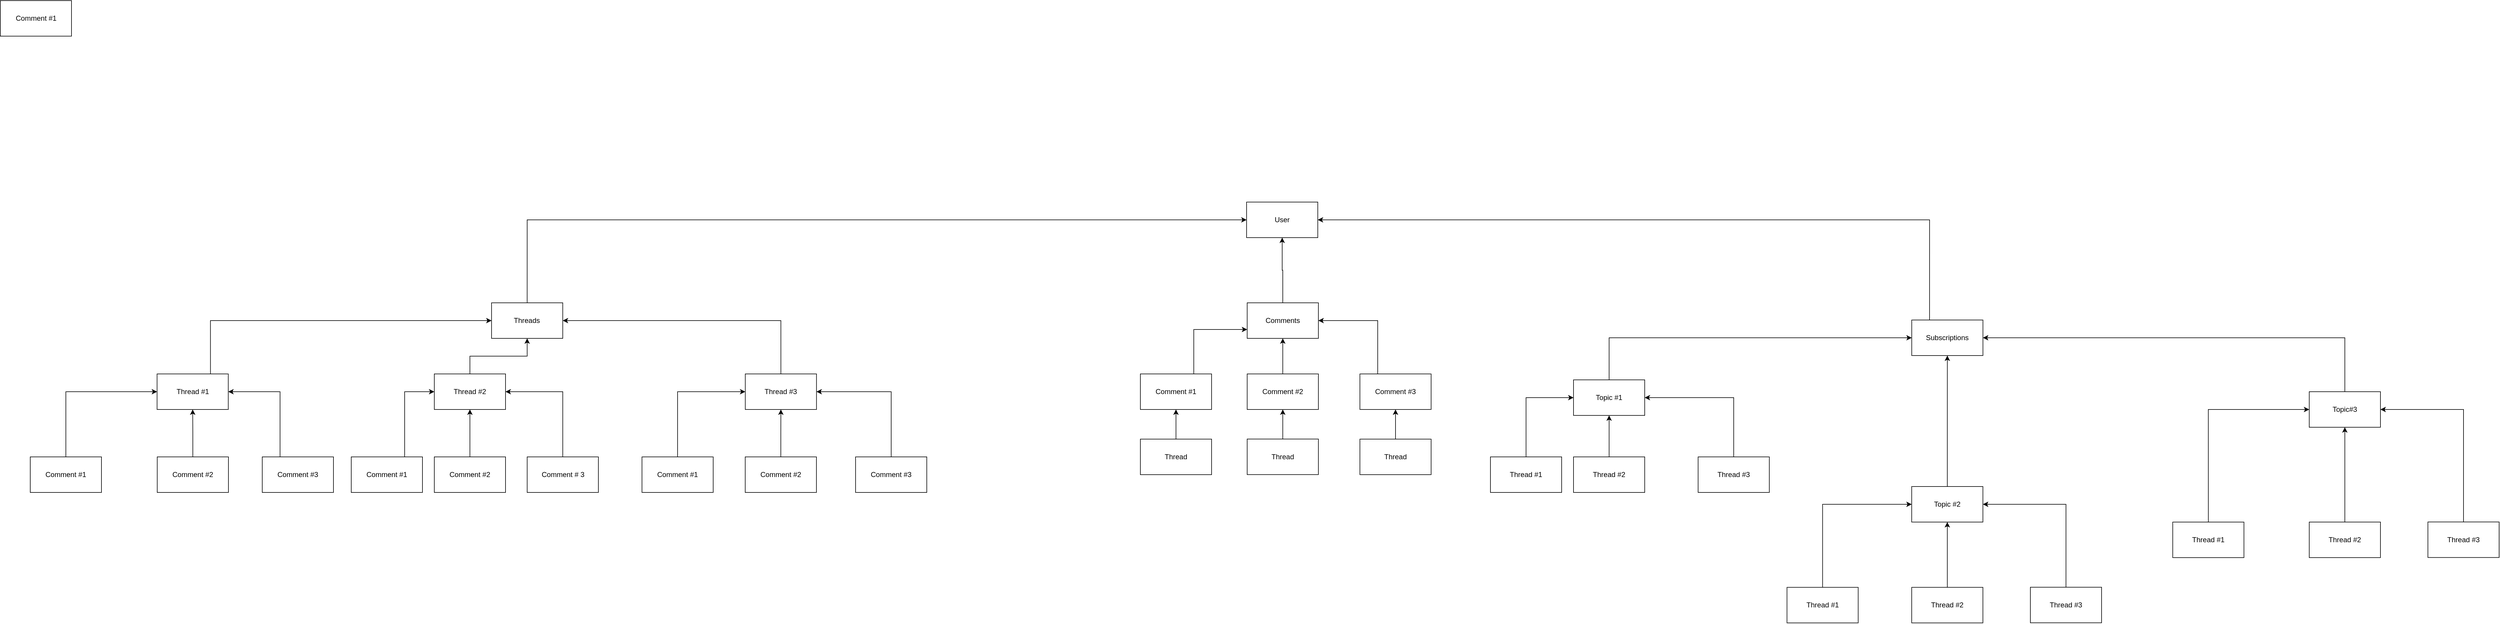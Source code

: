 <mxfile version="10.7.7" type="github"><diagram id="CmIw9wCUm-iwvjsszLo_" name="Page-1"><mxGraphModel dx="4908" dy="1214" grid="1" gridSize="10" guides="1" tooltips="1" connect="1" arrows="1" fold="1" page="1" pageScale="1" pageWidth="850" pageHeight="1100" math="0" shadow="0"><root><mxCell id="0"/><mxCell id="1" parent="0"/><mxCell id="sLZJoQx7Fa9t3pe6ELCv-38" value="Comment #1" style="rounded=0;whiteSpace=wrap;html=1;" parent="1" vertex="1"><mxGeometry x="-1820.5" y="200" width="120" height="60" as="geometry"/></mxCell><mxCell id="-YR3y0qeN1DmbpUoZhG8-1" value="User" style="rounded=0;whiteSpace=wrap;html=1;" vertex="1" parent="1"><mxGeometry x="280" y="540" width="120" height="60" as="geometry"/></mxCell><mxCell id="-YR3y0qeN1DmbpUoZhG8-2" style="edgeStyle=orthogonalEdgeStyle;rounded=0;orthogonalLoop=1;jettySize=auto;html=1;exitX=0.25;exitY=0;exitDx=0;exitDy=0;entryX=1;entryY=0.5;entryDx=0;entryDy=0;" edge="1" parent="1" source="-YR3y0qeN1DmbpUoZhG8-3" target="-YR3y0qeN1DmbpUoZhG8-1"><mxGeometry relative="1" as="geometry"/></mxCell><mxCell id="-YR3y0qeN1DmbpUoZhG8-3" value="Subscriptions" style="rounded=0;whiteSpace=wrap;html=1;" vertex="1" parent="1"><mxGeometry x="1401.059" y="739" width="120" height="60" as="geometry"/></mxCell><mxCell id="-YR3y0qeN1DmbpUoZhG8-4" style="edgeStyle=orthogonalEdgeStyle;rounded=0;orthogonalLoop=1;jettySize=auto;html=1;exitX=0.5;exitY=0;exitDx=0;exitDy=0;entryX=0;entryY=0.5;entryDx=0;entryDy=0;" edge="1" parent="1" source="-YR3y0qeN1DmbpUoZhG8-5" target="-YR3y0qeN1DmbpUoZhG8-3"><mxGeometry relative="1" as="geometry"/></mxCell><mxCell id="-YR3y0qeN1DmbpUoZhG8-5" value="Topic #1" style="rounded=0;whiteSpace=wrap;html=1;" vertex="1" parent="1"><mxGeometry x="831" y="840" width="120" height="60" as="geometry"/></mxCell><mxCell id="-YR3y0qeN1DmbpUoZhG8-6" style="edgeStyle=orthogonalEdgeStyle;rounded=0;orthogonalLoop=1;jettySize=auto;html=1;exitX=0.5;exitY=0;exitDx=0;exitDy=0;entryX=0.5;entryY=1;entryDx=0;entryDy=0;" edge="1" parent="1" source="-YR3y0qeN1DmbpUoZhG8-7" target="-YR3y0qeN1DmbpUoZhG8-3"><mxGeometry relative="1" as="geometry"/></mxCell><mxCell id="-YR3y0qeN1DmbpUoZhG8-7" value="Topic #2" style="rounded=0;whiteSpace=wrap;html=1;" vertex="1" parent="1"><mxGeometry x="1401" y="1020" width="120" height="60" as="geometry"/></mxCell><mxCell id="-YR3y0qeN1DmbpUoZhG8-8" style="edgeStyle=orthogonalEdgeStyle;rounded=0;orthogonalLoop=1;jettySize=auto;html=1;exitX=0.5;exitY=0;exitDx=0;exitDy=0;entryX=1;entryY=0.5;entryDx=0;entryDy=0;" edge="1" parent="1" source="-YR3y0qeN1DmbpUoZhG8-9" target="-YR3y0qeN1DmbpUoZhG8-3"><mxGeometry relative="1" as="geometry"/></mxCell><mxCell id="-YR3y0qeN1DmbpUoZhG8-9" value="Topic#3" style="rounded=0;whiteSpace=wrap;html=1;" vertex="1" parent="1"><mxGeometry x="2071" y="860" width="120" height="60" as="geometry"/></mxCell><mxCell id="-YR3y0qeN1DmbpUoZhG8-10" style="edgeStyle=orthogonalEdgeStyle;rounded=0;orthogonalLoop=1;jettySize=auto;html=1;exitX=0.5;exitY=0;exitDx=0;exitDy=0;entryX=0.5;entryY=1;entryDx=0;entryDy=0;" edge="1" parent="1" source="-YR3y0qeN1DmbpUoZhG8-11" target="-YR3y0qeN1DmbpUoZhG8-1"><mxGeometry relative="1" as="geometry"/></mxCell><mxCell id="-YR3y0qeN1DmbpUoZhG8-11" value="Comments&lt;br&gt;" style="rounded=0;whiteSpace=wrap;html=1;" vertex="1" parent="1"><mxGeometry x="281" y="710" width="120" height="60" as="geometry"/></mxCell><mxCell id="-YR3y0qeN1DmbpUoZhG8-12" style="edgeStyle=orthogonalEdgeStyle;rounded=0;orthogonalLoop=1;jettySize=auto;html=1;exitX=0.5;exitY=0;exitDx=0;exitDy=0;entryX=0;entryY=0.5;entryDx=0;entryDy=0;" edge="1" parent="1" source="-YR3y0qeN1DmbpUoZhG8-13" target="-YR3y0qeN1DmbpUoZhG8-1"><mxGeometry relative="1" as="geometry"/></mxCell><mxCell id="-YR3y0qeN1DmbpUoZhG8-13" value="Threads&lt;br&gt;" style="rounded=0;whiteSpace=wrap;html=1;" vertex="1" parent="1"><mxGeometry x="-992.529" y="710" width="120" height="60" as="geometry"/></mxCell><mxCell id="-YR3y0qeN1DmbpUoZhG8-14" style="edgeStyle=orthogonalEdgeStyle;rounded=0;orthogonalLoop=1;jettySize=auto;html=1;exitX=0.5;exitY=0;exitDx=0;exitDy=0;entryX=0.5;entryY=1;entryDx=0;entryDy=0;" edge="1" parent="1" source="-YR3y0qeN1DmbpUoZhG8-15" target="-YR3y0qeN1DmbpUoZhG8-17"><mxGeometry relative="1" as="geometry"/></mxCell><mxCell id="-YR3y0qeN1DmbpUoZhG8-15" value="Thread" style="rounded=0;whiteSpace=wrap;html=1;" vertex="1" parent="1"><mxGeometry x="101" y="940" width="120" height="60" as="geometry"/></mxCell><mxCell id="-YR3y0qeN1DmbpUoZhG8-16" style="edgeStyle=orthogonalEdgeStyle;rounded=0;orthogonalLoop=1;jettySize=auto;html=1;exitX=0.75;exitY=0;exitDx=0;exitDy=0;entryX=0;entryY=0.75;entryDx=0;entryDy=0;" edge="1" parent="1" source="-YR3y0qeN1DmbpUoZhG8-17" target="-YR3y0qeN1DmbpUoZhG8-11"><mxGeometry relative="1" as="geometry"/></mxCell><mxCell id="-YR3y0qeN1DmbpUoZhG8-17" value="Comment #1" style="rounded=0;whiteSpace=wrap;html=1;" vertex="1" parent="1"><mxGeometry x="101" y="830" width="120" height="60" as="geometry"/></mxCell><mxCell id="-YR3y0qeN1DmbpUoZhG8-18" style="edgeStyle=orthogonalEdgeStyle;rounded=0;orthogonalLoop=1;jettySize=auto;html=1;exitX=0.25;exitY=0;exitDx=0;exitDy=0;entryX=1;entryY=0.5;entryDx=0;entryDy=0;" edge="1" parent="1" source="-YR3y0qeN1DmbpUoZhG8-19" target="-YR3y0qeN1DmbpUoZhG8-11"><mxGeometry relative="1" as="geometry"/></mxCell><mxCell id="-YR3y0qeN1DmbpUoZhG8-19" value="Comment #3" style="rounded=0;whiteSpace=wrap;html=1;" vertex="1" parent="1"><mxGeometry x="471" y="830" width="120" height="60" as="geometry"/></mxCell><mxCell id="-YR3y0qeN1DmbpUoZhG8-20" style="edgeStyle=orthogonalEdgeStyle;rounded=0;orthogonalLoop=1;jettySize=auto;html=1;exitX=0.5;exitY=0;exitDx=0;exitDy=0;entryX=0.5;entryY=1;entryDx=0;entryDy=0;" edge="1" parent="1" source="-YR3y0qeN1DmbpUoZhG8-21" target="-YR3y0qeN1DmbpUoZhG8-11"><mxGeometry relative="1" as="geometry"/></mxCell><mxCell id="-YR3y0qeN1DmbpUoZhG8-21" value="Comment #2" style="rounded=0;whiteSpace=wrap;html=1;" vertex="1" parent="1"><mxGeometry x="281" y="830" width="120" height="60" as="geometry"/></mxCell><mxCell id="-YR3y0qeN1DmbpUoZhG8-22" style="edgeStyle=orthogonalEdgeStyle;rounded=0;orthogonalLoop=1;jettySize=auto;html=1;exitX=0.5;exitY=0;exitDx=0;exitDy=0;entryX=0.5;entryY=1;entryDx=0;entryDy=0;" edge="1" parent="1" source="-YR3y0qeN1DmbpUoZhG8-23" target="-YR3y0qeN1DmbpUoZhG8-21"><mxGeometry relative="1" as="geometry"/></mxCell><mxCell id="-YR3y0qeN1DmbpUoZhG8-23" value="Thread&lt;br&gt;" style="rounded=0;whiteSpace=wrap;html=1;" vertex="1" parent="1"><mxGeometry x="281" y="939.882" width="120" height="60" as="geometry"/></mxCell><mxCell id="-YR3y0qeN1DmbpUoZhG8-24" style="edgeStyle=orthogonalEdgeStyle;rounded=0;orthogonalLoop=1;jettySize=auto;html=1;exitX=0.5;exitY=0;exitDx=0;exitDy=0;entryX=0.5;entryY=1;entryDx=0;entryDy=0;" edge="1" parent="1" source="-YR3y0qeN1DmbpUoZhG8-25" target="-YR3y0qeN1DmbpUoZhG8-19"><mxGeometry relative="1" as="geometry"/></mxCell><mxCell id="-YR3y0qeN1DmbpUoZhG8-25" value="Thread&lt;br&gt;" style="rounded=0;whiteSpace=wrap;html=1;" vertex="1" parent="1"><mxGeometry x="471" y="940" width="120" height="60" as="geometry"/></mxCell><mxCell id="-YR3y0qeN1DmbpUoZhG8-26" style="edgeStyle=orthogonalEdgeStyle;rounded=0;orthogonalLoop=1;jettySize=auto;html=1;exitX=0.75;exitY=0;exitDx=0;exitDy=0;entryX=0;entryY=0.5;entryDx=0;entryDy=0;" edge="1" parent="1" source="-YR3y0qeN1DmbpUoZhG8-27" target="-YR3y0qeN1DmbpUoZhG8-13"><mxGeometry relative="1" as="geometry"/></mxCell><mxCell id="-YR3y0qeN1DmbpUoZhG8-27" value="Thread #1&lt;br&gt;" style="rounded=0;whiteSpace=wrap;html=1;" vertex="1" parent="1"><mxGeometry x="-1556.265" y="830" width="120" height="60" as="geometry"/></mxCell><mxCell id="-YR3y0qeN1DmbpUoZhG8-28" style="edgeStyle=orthogonalEdgeStyle;rounded=0;orthogonalLoop=1;jettySize=auto;html=1;exitX=0.5;exitY=0;exitDx=0;exitDy=0;entryX=0.5;entryY=1;entryDx=0;entryDy=0;" edge="1" parent="1" source="-YR3y0qeN1DmbpUoZhG8-29" target="-YR3y0qeN1DmbpUoZhG8-13"><mxGeometry relative="1" as="geometry"/></mxCell><mxCell id="-YR3y0qeN1DmbpUoZhG8-29" value="Thread #2" style="rounded=0;whiteSpace=wrap;html=1;" vertex="1" parent="1"><mxGeometry x="-1089" y="830" width="120" height="60" as="geometry"/></mxCell><mxCell id="-YR3y0qeN1DmbpUoZhG8-30" style="edgeStyle=orthogonalEdgeStyle;rounded=0;orthogonalLoop=1;jettySize=auto;html=1;exitX=0.5;exitY=0;exitDx=0;exitDy=0;entryX=1;entryY=0.5;entryDx=0;entryDy=0;" edge="1" parent="1" source="-YR3y0qeN1DmbpUoZhG8-31" target="-YR3y0qeN1DmbpUoZhG8-13"><mxGeometry relative="1" as="geometry"/></mxCell><mxCell id="-YR3y0qeN1DmbpUoZhG8-31" value="Thread #3" style="rounded=0;whiteSpace=wrap;html=1;" vertex="1" parent="1"><mxGeometry x="-564.882" y="830" width="120" height="60" as="geometry"/></mxCell><mxCell id="-YR3y0qeN1DmbpUoZhG8-32" style="edgeStyle=orthogonalEdgeStyle;rounded=0;orthogonalLoop=1;jettySize=auto;html=1;exitX=0.5;exitY=0;exitDx=0;exitDy=0;entryX=0;entryY=0.5;entryDx=0;entryDy=0;" edge="1" parent="1" source="-YR3y0qeN1DmbpUoZhG8-33" target="-YR3y0qeN1DmbpUoZhG8-27"><mxGeometry relative="1" as="geometry"/></mxCell><mxCell id="-YR3y0qeN1DmbpUoZhG8-33" value="Comment #1" style="rounded=0;whiteSpace=wrap;html=1;" vertex="1" parent="1"><mxGeometry x="-1770" y="970" width="120" height="60" as="geometry"/></mxCell><mxCell id="-YR3y0qeN1DmbpUoZhG8-34" style="edgeStyle=orthogonalEdgeStyle;rounded=0;orthogonalLoop=1;jettySize=auto;html=1;exitX=0.5;exitY=1;exitDx=0;exitDy=0;" edge="1" parent="1" source="-YR3y0qeN1DmbpUoZhG8-36"><mxGeometry relative="1" as="geometry"><mxPoint x="-1468.571" y="1020.286" as="targetPoint"/></mxGeometry></mxCell><mxCell id="-YR3y0qeN1DmbpUoZhG8-35" style="edgeStyle=orthogonalEdgeStyle;rounded=0;orthogonalLoop=1;jettySize=auto;html=1;exitX=0.5;exitY=0;exitDx=0;exitDy=0;entryX=0.5;entryY=1;entryDx=0;entryDy=0;" edge="1" parent="1" source="-YR3y0qeN1DmbpUoZhG8-36" target="-YR3y0qeN1DmbpUoZhG8-27"><mxGeometry relative="1" as="geometry"/></mxCell><mxCell id="-YR3y0qeN1DmbpUoZhG8-36" value="Comment #2&lt;br&gt;" style="rounded=0;whiteSpace=wrap;html=1;" vertex="1" parent="1"><mxGeometry x="-1556" y="970" width="120" height="60" as="geometry"/></mxCell><mxCell id="-YR3y0qeN1DmbpUoZhG8-37" style="edgeStyle=orthogonalEdgeStyle;rounded=0;orthogonalLoop=1;jettySize=auto;html=1;exitX=0.25;exitY=0;exitDx=0;exitDy=0;entryX=1;entryY=0.5;entryDx=0;entryDy=0;" edge="1" parent="1" source="-YR3y0qeN1DmbpUoZhG8-38" target="-YR3y0qeN1DmbpUoZhG8-27"><mxGeometry relative="1" as="geometry"/></mxCell><mxCell id="-YR3y0qeN1DmbpUoZhG8-38" value="Comment #3&lt;br&gt;" style="rounded=0;whiteSpace=wrap;html=1;" vertex="1" parent="1"><mxGeometry x="-1379" y="970" width="120" height="60" as="geometry"/></mxCell><mxCell id="-YR3y0qeN1DmbpUoZhG8-39" style="edgeStyle=orthogonalEdgeStyle;rounded=0;orthogonalLoop=1;jettySize=auto;html=1;exitX=0.5;exitY=0;exitDx=0;exitDy=0;entryX=0;entryY=0.5;entryDx=0;entryDy=0;" edge="1" parent="1" source="-YR3y0qeN1DmbpUoZhG8-40" target="-YR3y0qeN1DmbpUoZhG8-7"><mxGeometry relative="1" as="geometry"/></mxCell><mxCell id="-YR3y0qeN1DmbpUoZhG8-40" value="Thread #1&lt;br&gt;" style="rounded=0;whiteSpace=wrap;html=1;" vertex="1" parent="1"><mxGeometry x="1190.794" y="1190.147" width="120" height="60" as="geometry"/></mxCell><mxCell id="-YR3y0qeN1DmbpUoZhG8-41" style="edgeStyle=orthogonalEdgeStyle;rounded=0;orthogonalLoop=1;jettySize=auto;html=1;exitX=0.5;exitY=0;exitDx=0;exitDy=0;" edge="1" parent="1" source="-YR3y0qeN1DmbpUoZhG8-42" target="-YR3y0qeN1DmbpUoZhG8-5"><mxGeometry relative="1" as="geometry"/></mxCell><mxCell id="-YR3y0qeN1DmbpUoZhG8-42" value="Thread #2&lt;br&gt;" style="rounded=0;whiteSpace=wrap;html=1;" vertex="1" parent="1"><mxGeometry x="831" y="970" width="120" height="60" as="geometry"/></mxCell><mxCell id="-YR3y0qeN1DmbpUoZhG8-43" style="edgeStyle=orthogonalEdgeStyle;rounded=0;orthogonalLoop=1;jettySize=auto;html=1;exitX=0.5;exitY=0;exitDx=0;exitDy=0;entryX=1;entryY=0.5;entryDx=0;entryDy=0;" edge="1" parent="1" source="-YR3y0qeN1DmbpUoZhG8-44" target="-YR3y0qeN1DmbpUoZhG8-5"><mxGeometry relative="1" as="geometry"/></mxCell><mxCell id="-YR3y0qeN1DmbpUoZhG8-44" value="Thread #3&lt;br&gt;" style="rounded=0;whiteSpace=wrap;html=1;" vertex="1" parent="1"><mxGeometry x="1041" y="970" width="120" height="60" as="geometry"/></mxCell><mxCell id="-YR3y0qeN1DmbpUoZhG8-45" style="edgeStyle=orthogonalEdgeStyle;rounded=0;orthogonalLoop=1;jettySize=auto;html=1;exitX=0.5;exitY=0;exitDx=0;exitDy=0;entryX=0;entryY=0.5;entryDx=0;entryDy=0;" edge="1" parent="1" source="-YR3y0qeN1DmbpUoZhG8-46" target="-YR3y0qeN1DmbpUoZhG8-5"><mxGeometry relative="1" as="geometry"/></mxCell><mxCell id="-YR3y0qeN1DmbpUoZhG8-46" value="Thread #1" style="rounded=0;whiteSpace=wrap;html=1;" vertex="1" parent="1"><mxGeometry x="691" y="970" width="120" height="60" as="geometry"/></mxCell><mxCell id="-YR3y0qeN1DmbpUoZhG8-47" style="edgeStyle=orthogonalEdgeStyle;rounded=0;orthogonalLoop=1;jettySize=auto;html=1;exitX=0.5;exitY=0;exitDx=0;exitDy=0;entryX=0.5;entryY=1;entryDx=0;entryDy=0;" edge="1" parent="1" source="-YR3y0qeN1DmbpUoZhG8-48" target="-YR3y0qeN1DmbpUoZhG8-7"><mxGeometry relative="1" as="geometry"/></mxCell><mxCell id="-YR3y0qeN1DmbpUoZhG8-48" value="Thread #2" style="rounded=0;whiteSpace=wrap;html=1;" vertex="1" parent="1"><mxGeometry x="1401" y="1190.147" width="120" height="60" as="geometry"/></mxCell><mxCell id="-YR3y0qeN1DmbpUoZhG8-49" style="edgeStyle=orthogonalEdgeStyle;rounded=0;orthogonalLoop=1;jettySize=auto;html=1;exitX=0.5;exitY=0;exitDx=0;exitDy=0;entryX=1;entryY=0.5;entryDx=0;entryDy=0;" edge="1" parent="1" source="-YR3y0qeN1DmbpUoZhG8-50" target="-YR3y0qeN1DmbpUoZhG8-7"><mxGeometry relative="1" as="geometry"/></mxCell><mxCell id="-YR3y0qeN1DmbpUoZhG8-50" value="Thread #3" style="rounded=0;whiteSpace=wrap;html=1;" vertex="1" parent="1"><mxGeometry x="1601" y="1189.941" width="120" height="60" as="geometry"/></mxCell><mxCell id="-YR3y0qeN1DmbpUoZhG8-51" style="edgeStyle=orthogonalEdgeStyle;rounded=0;orthogonalLoop=1;jettySize=auto;html=1;exitX=0.5;exitY=0;exitDx=0;exitDy=0;entryX=0;entryY=0.5;entryDx=0;entryDy=0;" edge="1" parent="1" source="-YR3y0qeN1DmbpUoZhG8-52" target="-YR3y0qeN1DmbpUoZhG8-9"><mxGeometry relative="1" as="geometry"/></mxCell><mxCell id="-YR3y0qeN1DmbpUoZhG8-52" value="Thread #1" style="rounded=0;whiteSpace=wrap;html=1;" vertex="1" parent="1"><mxGeometry x="1840.941" y="1080" width="120" height="60" as="geometry"/></mxCell><mxCell id="-YR3y0qeN1DmbpUoZhG8-53" style="edgeStyle=orthogonalEdgeStyle;rounded=0;orthogonalLoop=1;jettySize=auto;html=1;exitX=0.5;exitY=0;exitDx=0;exitDy=0;entryX=0.5;entryY=1;entryDx=0;entryDy=0;" edge="1" parent="1" source="-YR3y0qeN1DmbpUoZhG8-54" target="-YR3y0qeN1DmbpUoZhG8-9"><mxGeometry relative="1" as="geometry"/></mxCell><mxCell id="-YR3y0qeN1DmbpUoZhG8-54" value="Thread #2" style="rounded=0;whiteSpace=wrap;html=1;" vertex="1" parent="1"><mxGeometry x="2071" y="1079.971" width="120" height="60" as="geometry"/></mxCell><mxCell id="-YR3y0qeN1DmbpUoZhG8-55" style="edgeStyle=orthogonalEdgeStyle;rounded=0;orthogonalLoop=1;jettySize=auto;html=1;exitX=0.5;exitY=0;exitDx=0;exitDy=0;entryX=1;entryY=0.5;entryDx=0;entryDy=0;" edge="1" parent="1" source="-YR3y0qeN1DmbpUoZhG8-56" target="-YR3y0qeN1DmbpUoZhG8-9"><mxGeometry relative="1" as="geometry"/></mxCell><mxCell id="-YR3y0qeN1DmbpUoZhG8-56" value="Thread #3" style="rounded=0;whiteSpace=wrap;html=1;" vertex="1" parent="1"><mxGeometry x="2271" y="1079.794" width="120" height="60" as="geometry"/></mxCell><mxCell id="-YR3y0qeN1DmbpUoZhG8-57" style="edgeStyle=orthogonalEdgeStyle;rounded=0;orthogonalLoop=1;jettySize=auto;html=1;exitX=0.75;exitY=0;exitDx=0;exitDy=0;entryX=0;entryY=0.5;entryDx=0;entryDy=0;" edge="1" parent="1" source="-YR3y0qeN1DmbpUoZhG8-58" target="-YR3y0qeN1DmbpUoZhG8-29"><mxGeometry relative="1" as="geometry"/></mxCell><mxCell id="-YR3y0qeN1DmbpUoZhG8-58" value="Comment #1" style="rounded=0;whiteSpace=wrap;html=1;" vertex="1" parent="1"><mxGeometry x="-1229" y="970" width="120" height="60" as="geometry"/></mxCell><mxCell id="-YR3y0qeN1DmbpUoZhG8-59" style="edgeStyle=orthogonalEdgeStyle;rounded=0;orthogonalLoop=1;jettySize=auto;html=1;exitX=0.5;exitY=0;exitDx=0;exitDy=0;" edge="1" parent="1" source="-YR3y0qeN1DmbpUoZhG8-60" target="-YR3y0qeN1DmbpUoZhG8-29"><mxGeometry relative="1" as="geometry"/></mxCell><mxCell id="-YR3y0qeN1DmbpUoZhG8-60" value="Comment #2&lt;br&gt;" style="rounded=0;whiteSpace=wrap;html=1;" vertex="1" parent="1"><mxGeometry x="-1089" y="970" width="120" height="60" as="geometry"/></mxCell><mxCell id="-YR3y0qeN1DmbpUoZhG8-61" style="edgeStyle=orthogonalEdgeStyle;rounded=0;orthogonalLoop=1;jettySize=auto;html=1;exitX=0.5;exitY=0;exitDx=0;exitDy=0;entryX=1;entryY=0.5;entryDx=0;entryDy=0;" edge="1" parent="1" source="-YR3y0qeN1DmbpUoZhG8-62" target="-YR3y0qeN1DmbpUoZhG8-29"><mxGeometry relative="1" as="geometry"/></mxCell><mxCell id="-YR3y0qeN1DmbpUoZhG8-62" value="Comment # 3" style="rounded=0;whiteSpace=wrap;html=1;" vertex="1" parent="1"><mxGeometry x="-932.5" y="970" width="120" height="60" as="geometry"/></mxCell><mxCell id="-YR3y0qeN1DmbpUoZhG8-63" style="edgeStyle=orthogonalEdgeStyle;rounded=0;orthogonalLoop=1;jettySize=auto;html=1;exitX=0.5;exitY=0;exitDx=0;exitDy=0;" edge="1" parent="1" source="-YR3y0qeN1DmbpUoZhG8-64" target="-YR3y0qeN1DmbpUoZhG8-31"><mxGeometry relative="1" as="geometry"/></mxCell><mxCell id="-YR3y0qeN1DmbpUoZhG8-64" value="Comment #2" style="rounded=0;whiteSpace=wrap;html=1;" vertex="1" parent="1"><mxGeometry x="-565" y="970" width="120" height="60" as="geometry"/></mxCell><mxCell id="-YR3y0qeN1DmbpUoZhG8-65" style="edgeStyle=orthogonalEdgeStyle;rounded=0;orthogonalLoop=1;jettySize=auto;html=1;exitX=0.5;exitY=0;exitDx=0;exitDy=0;entryX=0;entryY=0.5;entryDx=0;entryDy=0;" edge="1" parent="1" source="-YR3y0qeN1DmbpUoZhG8-66" target="-YR3y0qeN1DmbpUoZhG8-31"><mxGeometry relative="1" as="geometry"/></mxCell><mxCell id="-YR3y0qeN1DmbpUoZhG8-66" value="Comment #1" style="rounded=0;whiteSpace=wrap;html=1;" vertex="1" parent="1"><mxGeometry x="-739" y="970" width="120" height="60" as="geometry"/></mxCell><mxCell id="-YR3y0qeN1DmbpUoZhG8-67" style="edgeStyle=orthogonalEdgeStyle;rounded=0;orthogonalLoop=1;jettySize=auto;html=1;exitX=0.5;exitY=0;exitDx=0;exitDy=0;entryX=1;entryY=0.5;entryDx=0;entryDy=0;" edge="1" parent="1" source="-YR3y0qeN1DmbpUoZhG8-68" target="-YR3y0qeN1DmbpUoZhG8-31"><mxGeometry relative="1" as="geometry"/></mxCell><mxCell id="-YR3y0qeN1DmbpUoZhG8-68" value="Comment #3" style="rounded=0;whiteSpace=wrap;html=1;" vertex="1" parent="1"><mxGeometry x="-379" y="970" width="120" height="60" as="geometry"/></mxCell></root></mxGraphModel></diagram></mxfile>